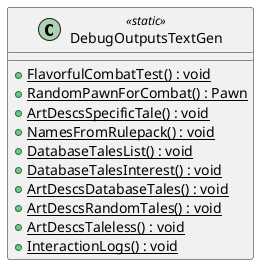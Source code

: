 @startuml
class DebugOutputsTextGen <<static>> {
    + {static} FlavorfulCombatTest() : void
    + {static} RandomPawnForCombat() : Pawn
    + {static} ArtDescsSpecificTale() : void
    + {static} NamesFromRulepack() : void
    + {static} DatabaseTalesList() : void
    + {static} DatabaseTalesInterest() : void
    + {static} ArtDescsDatabaseTales() : void
    + {static} ArtDescsRandomTales() : void
    + {static} ArtDescsTaleless() : void
    + {static} InteractionLogs() : void
}
@enduml
